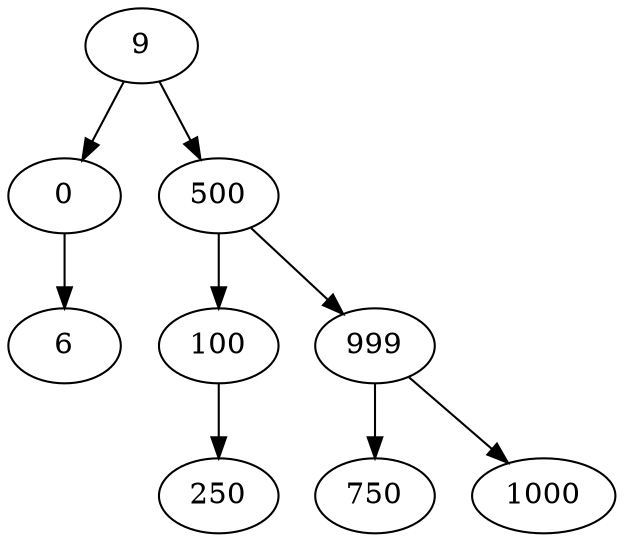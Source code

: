 digraph G {
fontsize = 50
1[label = "9"]
0[label = "0"]
1 -> 0
8[label = "6"]
0 -> 8
4[label = "500"]
1 -> 4
5[label = "100"]
4 -> 5
7[label = "250"]
5 -> 7
2[label = "999"]
4 -> 2
6[label = "750"]
2 -> 6
3[label = "1000"]
2 -> 3
}